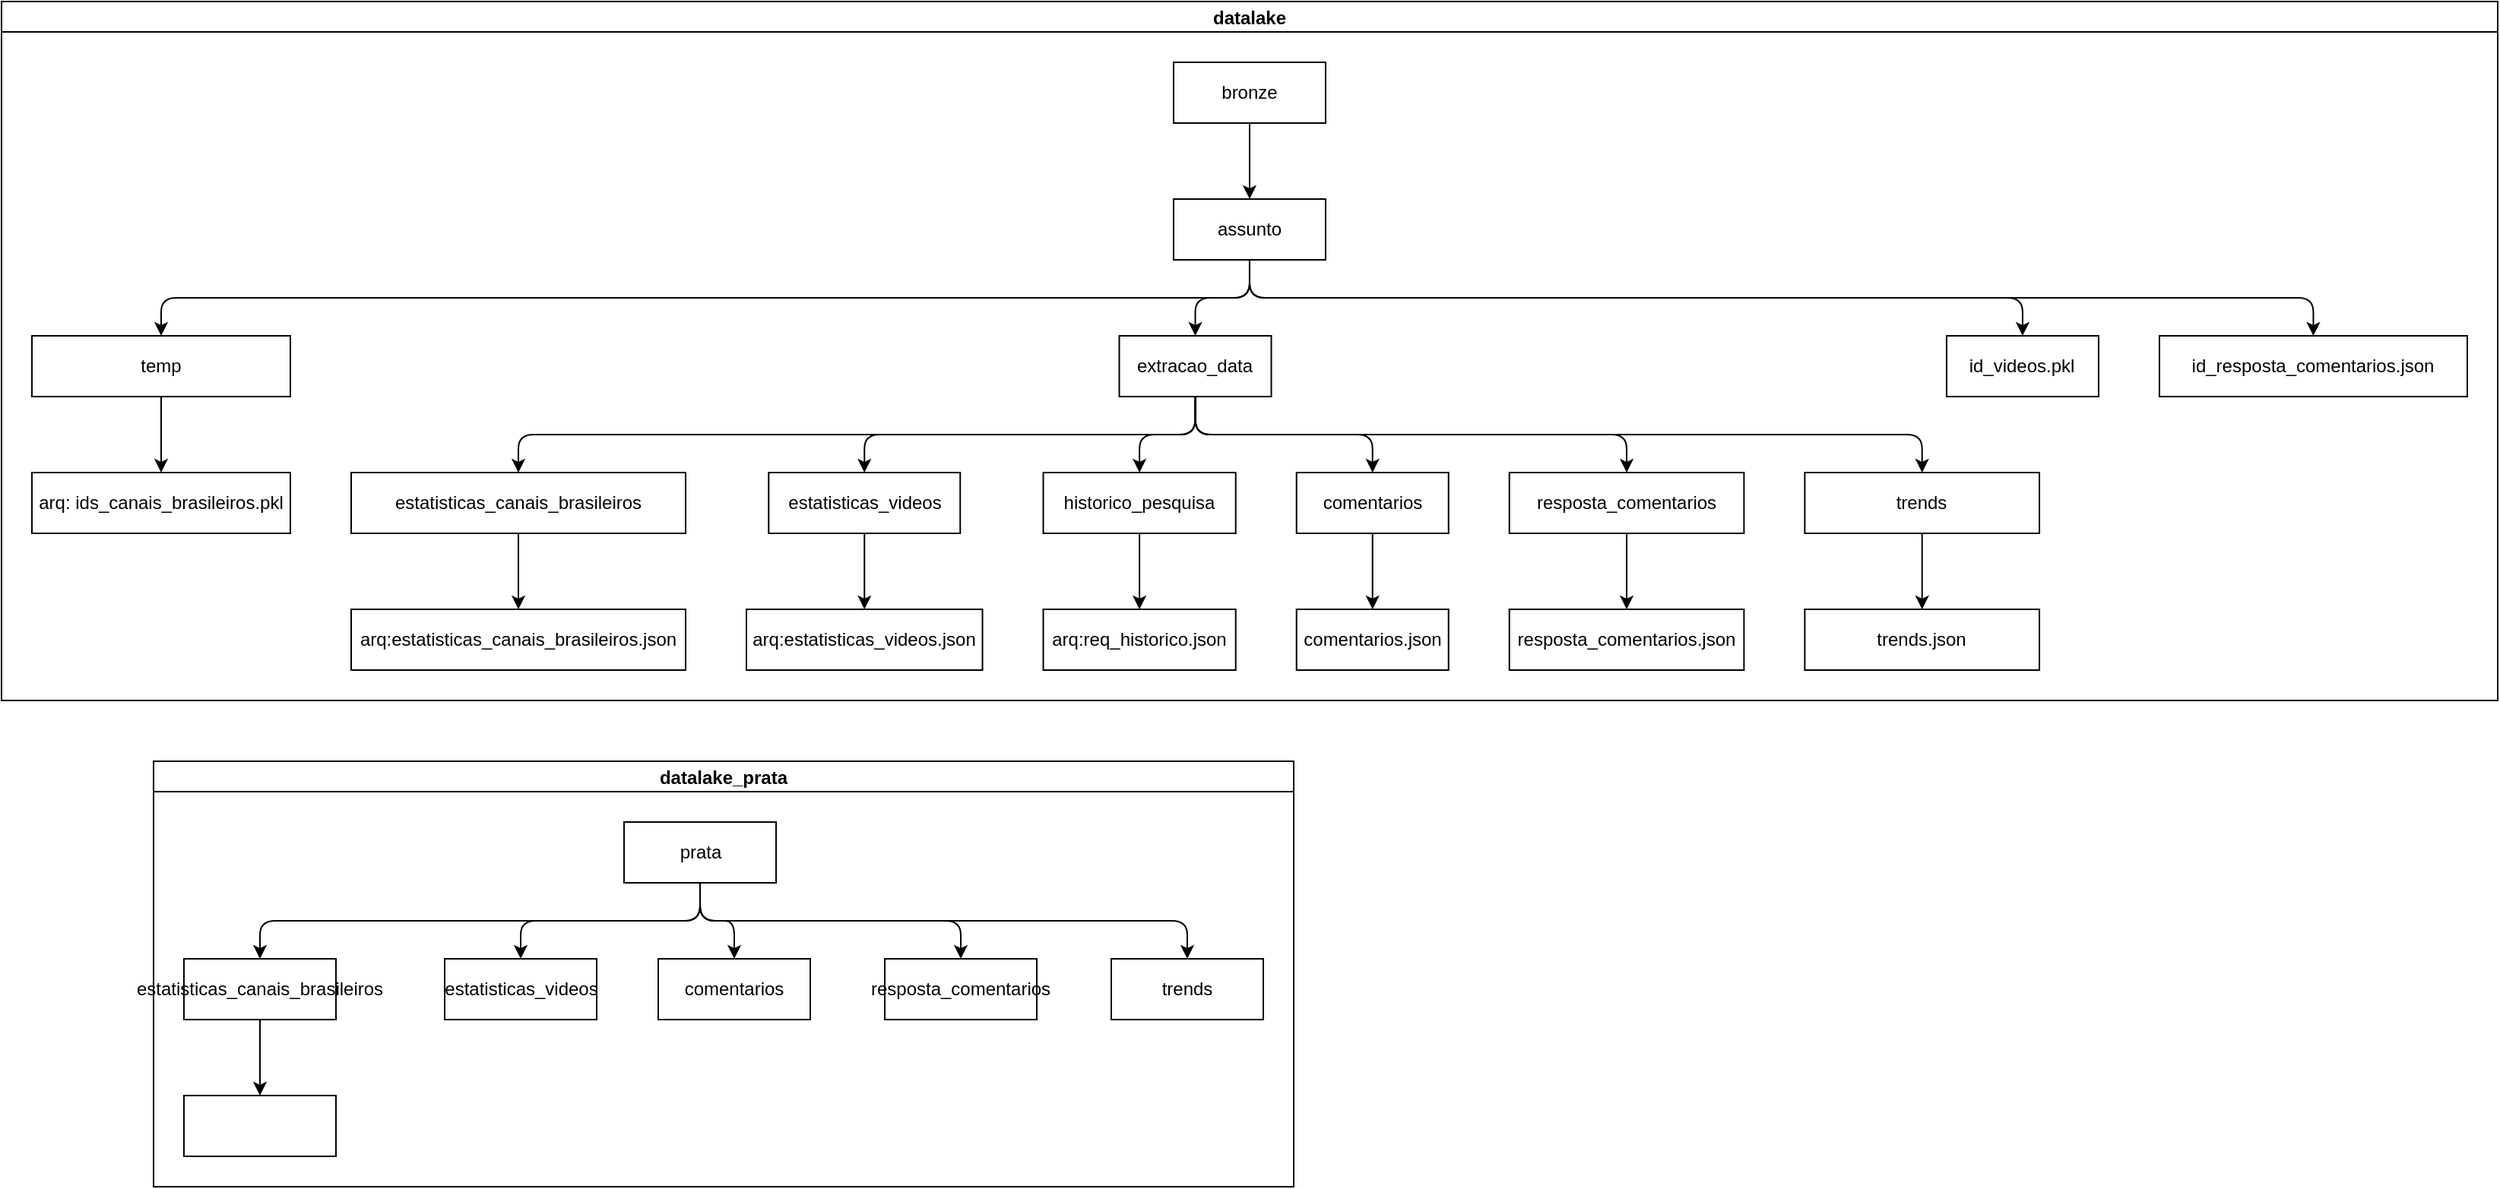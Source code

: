 <mxfile version="24.5.3" type="device">
  <diagram name="Página-1" id="1oK6IXpEQPkTwQP_Tywj">
    <mxGraphModel dx="1434" dy="832" grid="1" gridSize="10" guides="1" tooltips="1" connect="1" arrows="1" fold="1" page="1" pageScale="1" pageWidth="827" pageHeight="1169" math="0" shadow="0">
      <root>
        <mxCell id="0" />
        <mxCell id="1" parent="0" />
        <mxCell id="MQBegtAZe7lp4aGN-AtD-7" value="datalake" style="swimlane;startSize=20;horizontal=1;childLayout=treeLayout;horizontalTree=0;sortEdges=1;resizable=0;containerType=tree;fontSize=12;" parent="1" vertex="1">
          <mxGeometry x="40" y="30" width="1642" height="460" as="geometry" />
        </mxCell>
        <mxCell id="MQBegtAZe7lp4aGN-AtD-8" value="bronze" style="whiteSpace=wrap;html=1;" parent="MQBegtAZe7lp4aGN-AtD-7" vertex="1">
          <mxGeometry x="770.989" y="40" width="100" height="40" as="geometry" />
        </mxCell>
        <mxCell id="MQBegtAZe7lp4aGN-AtD-9" value="assunto" style="whiteSpace=wrap;html=1;" parent="MQBegtAZe7lp4aGN-AtD-7" vertex="1">
          <mxGeometry x="770.989" y="130" width="100" height="40" as="geometry" />
        </mxCell>
        <mxCell id="MQBegtAZe7lp4aGN-AtD-10" value="" style="edgeStyle=elbowEdgeStyle;elbow=vertical;html=1;rounded=1;curved=0;sourcePerimeterSpacing=0;targetPerimeterSpacing=0;startSize=6;endSize=6;" parent="MQBegtAZe7lp4aGN-AtD-7" source="MQBegtAZe7lp4aGN-AtD-8" target="MQBegtAZe7lp4aGN-AtD-9" edge="1">
          <mxGeometry relative="1" as="geometry" />
        </mxCell>
        <mxCell id="MQBegtAZe7lp4aGN-AtD-13" value="" style="edgeStyle=elbowEdgeStyle;elbow=vertical;html=1;rounded=1;curved=0;sourcePerimeterSpacing=0;targetPerimeterSpacing=0;startSize=6;endSize=6;" parent="MQBegtAZe7lp4aGN-AtD-7" source="MQBegtAZe7lp4aGN-AtD-9" target="MQBegtAZe7lp4aGN-AtD-14" edge="1">
          <mxGeometry relative="1" as="geometry">
            <mxPoint x="-5781.254" y="140" as="sourcePoint" />
          </mxGeometry>
        </mxCell>
        <mxCell id="MQBegtAZe7lp4aGN-AtD-14" value="temp" style="whiteSpace=wrap;html=1;" parent="MQBegtAZe7lp4aGN-AtD-7" vertex="1">
          <mxGeometry x="20" y="220" width="170" height="40" as="geometry" />
        </mxCell>
        <mxCell id="MQBegtAZe7lp4aGN-AtD-17" value="" style="edgeStyle=elbowEdgeStyle;elbow=vertical;html=1;rounded=1;curved=0;sourcePerimeterSpacing=0;targetPerimeterSpacing=0;startSize=6;endSize=6;" parent="MQBegtAZe7lp4aGN-AtD-7" source="MQBegtAZe7lp4aGN-AtD-9" target="MQBegtAZe7lp4aGN-AtD-18" edge="1">
          <mxGeometry relative="1" as="geometry">
            <mxPoint x="-5711.254" y="230" as="sourcePoint" />
          </mxGeometry>
        </mxCell>
        <mxCell id="MQBegtAZe7lp4aGN-AtD-18" value="extracao_data" style="whiteSpace=wrap;html=1;" parent="MQBegtAZe7lp4aGN-AtD-7" vertex="1">
          <mxGeometry x="735.26" y="220" width="100" height="40" as="geometry" />
        </mxCell>
        <mxCell id="MQBegtAZe7lp4aGN-AtD-21" value="" style="edgeStyle=elbowEdgeStyle;elbow=vertical;html=1;rounded=1;curved=0;sourcePerimeterSpacing=0;targetPerimeterSpacing=0;startSize=6;endSize=6;" parent="MQBegtAZe7lp4aGN-AtD-7" source="MQBegtAZe7lp4aGN-AtD-18" target="MQBegtAZe7lp4aGN-AtD-22" edge="1">
          <mxGeometry relative="1" as="geometry">
            <mxPoint x="-5523.254" y="230" as="sourcePoint" />
          </mxGeometry>
        </mxCell>
        <mxCell id="MQBegtAZe7lp4aGN-AtD-22" value="estatisticas_canais_brasileiros" style="whiteSpace=wrap;html=1;" parent="MQBegtAZe7lp4aGN-AtD-7" vertex="1">
          <mxGeometry x="230" y="310" width="220" height="40" as="geometry" />
        </mxCell>
        <mxCell id="MQBegtAZe7lp4aGN-AtD-25" value="" style="edgeStyle=elbowEdgeStyle;elbow=vertical;html=1;rounded=1;curved=0;sourcePerimeterSpacing=0;targetPerimeterSpacing=0;startSize=6;endSize=6;" parent="MQBegtAZe7lp4aGN-AtD-7" source="MQBegtAZe7lp4aGN-AtD-18" target="MQBegtAZe7lp4aGN-AtD-26" edge="1">
          <mxGeometry relative="1" as="geometry">
            <mxPoint x="-5085.454" y="240" as="sourcePoint" />
          </mxGeometry>
        </mxCell>
        <mxCell id="MQBegtAZe7lp4aGN-AtD-26" value="estatisticas_videos" style="whiteSpace=wrap;html=1;" parent="MQBegtAZe7lp4aGN-AtD-7" vertex="1">
          <mxGeometry x="504.63" y="310" width="126" height="40" as="geometry" />
        </mxCell>
        <mxCell id="MQBegtAZe7lp4aGN-AtD-29" value="" style="edgeStyle=elbowEdgeStyle;elbow=vertical;html=1;rounded=1;curved=0;sourcePerimeterSpacing=0;targetPerimeterSpacing=0;startSize=6;endSize=6;" parent="MQBegtAZe7lp4aGN-AtD-7" source="MQBegtAZe7lp4aGN-AtD-9" target="MQBegtAZe7lp4aGN-AtD-30" edge="1">
          <mxGeometry relative="1" as="geometry">
            <mxPoint x="-4639.254" y="240" as="sourcePoint" />
          </mxGeometry>
        </mxCell>
        <mxCell id="MQBegtAZe7lp4aGN-AtD-30" value="id_videos.pkl" style="whiteSpace=wrap;html=1;" parent="MQBegtAZe7lp4aGN-AtD-7" vertex="1">
          <mxGeometry x="1279.468" y="220" width="100" height="40" as="geometry" />
        </mxCell>
        <mxCell id="MQBegtAZe7lp4aGN-AtD-31" value="" style="edgeStyle=elbowEdgeStyle;elbow=vertical;html=1;rounded=1;curved=0;sourcePerimeterSpacing=0;targetPerimeterSpacing=0;startSize=6;endSize=6;" parent="MQBegtAZe7lp4aGN-AtD-7" source="MQBegtAZe7lp4aGN-AtD-18" target="MQBegtAZe7lp4aGN-AtD-32" edge="1">
          <mxGeometry relative="1" as="geometry">
            <mxPoint x="-4350.054" y="240" as="sourcePoint" />
          </mxGeometry>
        </mxCell>
        <mxCell id="MQBegtAZe7lp4aGN-AtD-32" value="historico_pesquisa" style="whiteSpace=wrap;html=1;" parent="MQBegtAZe7lp4aGN-AtD-7" vertex="1">
          <mxGeometry x="685.26" y="310" width="126.6" height="40" as="geometry" />
        </mxCell>
        <mxCell id="MQBegtAZe7lp4aGN-AtD-33" value="" style="edgeStyle=elbowEdgeStyle;elbow=vertical;html=1;rounded=1;curved=0;sourcePerimeterSpacing=0;targetPerimeterSpacing=0;startSize=6;endSize=6;" parent="MQBegtAZe7lp4aGN-AtD-7" source="MQBegtAZe7lp4aGN-AtD-32" target="MQBegtAZe7lp4aGN-AtD-34" edge="1">
          <mxGeometry relative="1" as="geometry">
            <mxPoint x="-3969.414" y="330" as="sourcePoint" />
          </mxGeometry>
        </mxCell>
        <mxCell id="MQBegtAZe7lp4aGN-AtD-34" value="arq:req_historico.json" style="whiteSpace=wrap;html=1;" parent="MQBegtAZe7lp4aGN-AtD-7" vertex="1">
          <mxGeometry x="685.26" y="400" width="126.6" height="40" as="geometry" />
        </mxCell>
        <mxCell id="MQBegtAZe7lp4aGN-AtD-35" value="" style="edgeStyle=elbowEdgeStyle;elbow=vertical;html=1;rounded=1;curved=0;sourcePerimeterSpacing=0;targetPerimeterSpacing=0;startSize=6;endSize=6;" parent="MQBegtAZe7lp4aGN-AtD-7" source="MQBegtAZe7lp4aGN-AtD-26" target="MQBegtAZe7lp4aGN-AtD-36" edge="1">
          <mxGeometry relative="1" as="geometry">
            <mxPoint x="-3969.294" y="330" as="sourcePoint" />
          </mxGeometry>
        </mxCell>
        <mxCell id="MQBegtAZe7lp4aGN-AtD-36" value="arq:estatisticas_videos.json" style="whiteSpace=wrap;html=1;" parent="MQBegtAZe7lp4aGN-AtD-7" vertex="1">
          <mxGeometry x="490" y="400" width="155.26" height="40" as="geometry" />
        </mxCell>
        <mxCell id="MQBegtAZe7lp4aGN-AtD-37" value="" style="edgeStyle=elbowEdgeStyle;elbow=vertical;html=1;rounded=1;curved=0;sourcePerimeterSpacing=0;targetPerimeterSpacing=0;startSize=6;endSize=6;" parent="MQBegtAZe7lp4aGN-AtD-7" source="MQBegtAZe7lp4aGN-AtD-22" target="MQBegtAZe7lp4aGN-AtD-38" edge="1">
          <mxGeometry relative="1" as="geometry">
            <mxPoint x="-3968.828" y="330" as="sourcePoint" />
          </mxGeometry>
        </mxCell>
        <mxCell id="MQBegtAZe7lp4aGN-AtD-38" value="arq:estatisticas_canais_brasileiros.json" style="whiteSpace=wrap;html=1;" parent="MQBegtAZe7lp4aGN-AtD-7" vertex="1">
          <mxGeometry x="230" y="400" width="220" height="40" as="geometry" />
        </mxCell>
        <mxCell id="MQBegtAZe7lp4aGN-AtD-39" value="" style="edgeStyle=elbowEdgeStyle;elbow=vertical;html=1;rounded=1;curved=0;sourcePerimeterSpacing=0;targetPerimeterSpacing=0;startSize=6;endSize=6;" parent="MQBegtAZe7lp4aGN-AtD-7" source="MQBegtAZe7lp4aGN-AtD-18" target="MQBegtAZe7lp4aGN-AtD-40" edge="1">
          <mxGeometry relative="1" as="geometry">
            <mxPoint x="-4003.998" y="240" as="sourcePoint" />
          </mxGeometry>
        </mxCell>
        <mxCell id="MQBegtAZe7lp4aGN-AtD-40" value="comentarios" style="whiteSpace=wrap;html=1;" parent="MQBegtAZe7lp4aGN-AtD-7" vertex="1">
          <mxGeometry x="851.86" y="310" width="100" height="40" as="geometry" />
        </mxCell>
        <mxCell id="MQBegtAZe7lp4aGN-AtD-41" value="" style="edgeStyle=elbowEdgeStyle;elbow=vertical;html=1;rounded=1;curved=0;sourcePerimeterSpacing=0;targetPerimeterSpacing=0;startSize=6;endSize=6;" parent="MQBegtAZe7lp4aGN-AtD-7" source="MQBegtAZe7lp4aGN-AtD-40" target="MQBegtAZe7lp4aGN-AtD-42" edge="1">
          <mxGeometry relative="1" as="geometry">
            <mxPoint x="-3545.254" y="330" as="sourcePoint" />
          </mxGeometry>
        </mxCell>
        <mxCell id="MQBegtAZe7lp4aGN-AtD-42" value="comentarios.json" style="whiteSpace=wrap;html=1;" parent="MQBegtAZe7lp4aGN-AtD-7" vertex="1">
          <mxGeometry x="851.86" y="400" width="100" height="40" as="geometry" />
        </mxCell>
        <mxCell id="MQBegtAZe7lp4aGN-AtD-43" value="" style="edgeStyle=elbowEdgeStyle;elbow=vertical;html=1;rounded=1;curved=0;sourcePerimeterSpacing=0;targetPerimeterSpacing=0;startSize=6;endSize=6;" parent="MQBegtAZe7lp4aGN-AtD-7" source="MQBegtAZe7lp4aGN-AtD-9" target="MQBegtAZe7lp4aGN-AtD-44" edge="1">
          <mxGeometry relative="1" as="geometry">
            <mxPoint x="-3580.254" y="240" as="sourcePoint" />
          </mxGeometry>
        </mxCell>
        <mxCell id="MQBegtAZe7lp4aGN-AtD-44" value="id_resposta_comentarios.json" style="whiteSpace=wrap;html=1;" parent="MQBegtAZe7lp4aGN-AtD-7" vertex="1">
          <mxGeometry x="1419.468" y="220" width="202.51" height="40" as="geometry" />
        </mxCell>
        <mxCell id="MQBegtAZe7lp4aGN-AtD-45" value="" style="edgeStyle=elbowEdgeStyle;elbow=vertical;html=1;rounded=1;curved=0;sourcePerimeterSpacing=0;targetPerimeterSpacing=0;startSize=6;endSize=6;" parent="MQBegtAZe7lp4aGN-AtD-7" source="MQBegtAZe7lp4aGN-AtD-18" target="MQBegtAZe7lp4aGN-AtD-46" edge="1">
          <mxGeometry relative="1" as="geometry">
            <mxPoint x="-2848.388" y="300" as="sourcePoint" />
          </mxGeometry>
        </mxCell>
        <mxCell id="MQBegtAZe7lp4aGN-AtD-46" value="resposta_comentarios" style="whiteSpace=wrap;html=1;" parent="MQBegtAZe7lp4aGN-AtD-7" vertex="1">
          <mxGeometry x="991.86" y="310" width="154.33" height="40" as="geometry" />
        </mxCell>
        <mxCell id="MQBegtAZe7lp4aGN-AtD-47" value="" style="edgeStyle=elbowEdgeStyle;elbow=vertical;html=1;rounded=1;curved=0;sourcePerimeterSpacing=0;targetPerimeterSpacing=0;startSize=6;endSize=6;" parent="MQBegtAZe7lp4aGN-AtD-7" source="MQBegtAZe7lp4aGN-AtD-46" target="MQBegtAZe7lp4aGN-AtD-48" edge="1">
          <mxGeometry relative="1" as="geometry">
            <mxPoint x="-1610.39" y="300" as="sourcePoint" />
          </mxGeometry>
        </mxCell>
        <mxCell id="MQBegtAZe7lp4aGN-AtD-48" value="resposta_comentarios.json" style="whiteSpace=wrap;html=1;" parent="MQBegtAZe7lp4aGN-AtD-7" vertex="1">
          <mxGeometry x="991.86" y="400" width="154.33" height="40" as="geometry" />
        </mxCell>
        <mxCell id="MQBegtAZe7lp4aGN-AtD-51" value="" style="edgeStyle=elbowEdgeStyle;elbow=vertical;html=1;rounded=1;curved=0;sourcePerimeterSpacing=0;targetPerimeterSpacing=0;startSize=6;endSize=6;" parent="MQBegtAZe7lp4aGN-AtD-7" source="MQBegtAZe7lp4aGN-AtD-18" target="MQBegtAZe7lp4aGN-AtD-52" edge="1">
          <mxGeometry relative="1" as="geometry">
            <mxPoint x="-918.194" y="300" as="sourcePoint" />
          </mxGeometry>
        </mxCell>
        <mxCell id="MQBegtAZe7lp4aGN-AtD-52" value="trends" style="whiteSpace=wrap;html=1;" parent="MQBegtAZe7lp4aGN-AtD-7" vertex="1">
          <mxGeometry x="1186.19" y="310" width="154.33" height="40" as="geometry" />
        </mxCell>
        <mxCell id="MQBegtAZe7lp4aGN-AtD-53" value="" style="edgeStyle=elbowEdgeStyle;elbow=vertical;html=1;rounded=1;curved=0;sourcePerimeterSpacing=0;targetPerimeterSpacing=0;startSize=6;endSize=6;" parent="MQBegtAZe7lp4aGN-AtD-7" source="MQBegtAZe7lp4aGN-AtD-52" target="MQBegtAZe7lp4aGN-AtD-54" edge="1">
          <mxGeometry relative="1" as="geometry">
            <mxPoint x="-217.463" y="300" as="sourcePoint" />
          </mxGeometry>
        </mxCell>
        <mxCell id="MQBegtAZe7lp4aGN-AtD-54" value="trends.json" style="whiteSpace=wrap;html=1;" parent="MQBegtAZe7lp4aGN-AtD-7" vertex="1">
          <mxGeometry x="1186.19" y="400" width="154.33" height="40" as="geometry" />
        </mxCell>
        <mxCell id="1GQU1gPPZkI1sMgtMD30-1" value="" style="edgeStyle=elbowEdgeStyle;elbow=vertical;html=1;rounded=1;curved=0;sourcePerimeterSpacing=0;targetPerimeterSpacing=0;startSize=6;endSize=6;" parent="MQBegtAZe7lp4aGN-AtD-7" source="MQBegtAZe7lp4aGN-AtD-14" target="1GQU1gPPZkI1sMgtMD30-2" edge="1">
          <mxGeometry relative="1" as="geometry">
            <mxPoint x="-131.463" y="210" as="sourcePoint" />
          </mxGeometry>
        </mxCell>
        <mxCell id="1GQU1gPPZkI1sMgtMD30-2" value="arq: ids_canais_brasileiros.pkl" style="whiteSpace=wrap;html=1;" parent="MQBegtAZe7lp4aGN-AtD-7" vertex="1">
          <mxGeometry x="20" y="310" width="170" height="40" as="geometry" />
        </mxCell>
        <mxCell id="MQBegtAZe7lp4aGN-AtD-55" value="datalake_prata" style="swimlane;startSize=20;horizontal=1;childLayout=treeLayout;horizontalTree=0;sortEdges=1;resizable=0;containerType=tree;fontSize=12;" parent="1" vertex="1">
          <mxGeometry x="140" y="530" width="750" height="280" as="geometry" />
        </mxCell>
        <mxCell id="MQBegtAZe7lp4aGN-AtD-56" value="prata" style="whiteSpace=wrap;html=1;" parent="MQBegtAZe7lp4aGN-AtD-55" vertex="1">
          <mxGeometry x="309.5" y="40" width="100" height="40" as="geometry" />
        </mxCell>
        <mxCell id="MQBegtAZe7lp4aGN-AtD-57" value="estatisticas_canais_brasileiros" style="whiteSpace=wrap;html=1;" parent="MQBegtAZe7lp4aGN-AtD-55" vertex="1">
          <mxGeometry x="20" y="130" width="100" height="40" as="geometry" />
        </mxCell>
        <mxCell id="MQBegtAZe7lp4aGN-AtD-58" value="" style="edgeStyle=elbowEdgeStyle;elbow=vertical;html=1;rounded=1;curved=0;sourcePerimeterSpacing=0;targetPerimeterSpacing=0;startSize=6;endSize=6;" parent="MQBegtAZe7lp4aGN-AtD-55" source="MQBegtAZe7lp4aGN-AtD-56" target="MQBegtAZe7lp4aGN-AtD-57" edge="1">
          <mxGeometry relative="1" as="geometry" />
        </mxCell>
        <mxCell id="MQBegtAZe7lp4aGN-AtD-61" value="" style="edgeStyle=elbowEdgeStyle;elbow=vertical;html=1;rounded=1;curved=0;sourcePerimeterSpacing=0;targetPerimeterSpacing=0;startSize=6;endSize=6;" parent="MQBegtAZe7lp4aGN-AtD-55" source="MQBegtAZe7lp4aGN-AtD-57" target="MQBegtAZe7lp4aGN-AtD-62" edge="1">
          <mxGeometry relative="1" as="geometry">
            <mxPoint x="-1584" y="610" as="sourcePoint" />
          </mxGeometry>
        </mxCell>
        <mxCell id="MQBegtAZe7lp4aGN-AtD-62" value="" style="whiteSpace=wrap;html=1;" parent="MQBegtAZe7lp4aGN-AtD-55" vertex="1">
          <mxGeometry x="20" y="220" width="100" height="40" as="geometry" />
        </mxCell>
        <mxCell id="MQBegtAZe7lp4aGN-AtD-63" value="" style="edgeStyle=elbowEdgeStyle;elbow=vertical;html=1;rounded=1;curved=0;sourcePerimeterSpacing=0;targetPerimeterSpacing=0;startSize=6;endSize=6;" parent="MQBegtAZe7lp4aGN-AtD-55" source="MQBegtAZe7lp4aGN-AtD-56" target="MQBegtAZe7lp4aGN-AtD-64" edge="1">
          <mxGeometry relative="1" as="geometry">
            <mxPoint x="-1584" y="610" as="sourcePoint" />
          </mxGeometry>
        </mxCell>
        <mxCell id="MQBegtAZe7lp4aGN-AtD-64" value="estatisticas_videos" style="whiteSpace=wrap;html=1;" parent="MQBegtAZe7lp4aGN-AtD-55" vertex="1">
          <mxGeometry x="191.5" y="130" width="100" height="40" as="geometry" />
        </mxCell>
        <mxCell id="MQBegtAZe7lp4aGN-AtD-68" value="" style="edgeStyle=elbowEdgeStyle;elbow=vertical;html=1;rounded=1;curved=0;sourcePerimeterSpacing=0;targetPerimeterSpacing=0;startSize=6;endSize=6;" parent="MQBegtAZe7lp4aGN-AtD-55" source="MQBegtAZe7lp4aGN-AtD-56" target="MQBegtAZe7lp4aGN-AtD-69" edge="1">
          <mxGeometry relative="1" as="geometry">
            <mxPoint x="-807" y="610" as="sourcePoint" />
          </mxGeometry>
        </mxCell>
        <mxCell id="MQBegtAZe7lp4aGN-AtD-69" value="comentarios" style="whiteSpace=wrap;html=1;" parent="MQBegtAZe7lp4aGN-AtD-55" vertex="1">
          <mxGeometry x="332" y="130" width="100" height="40" as="geometry" />
        </mxCell>
        <mxCell id="MQBegtAZe7lp4aGN-AtD-70" value="" style="edgeStyle=elbowEdgeStyle;elbow=vertical;html=1;rounded=1;curved=0;sourcePerimeterSpacing=0;targetPerimeterSpacing=0;startSize=6;endSize=6;" parent="MQBegtAZe7lp4aGN-AtD-55" source="MQBegtAZe7lp4aGN-AtD-56" target="MQBegtAZe7lp4aGN-AtD-71" edge="1">
          <mxGeometry relative="1" as="geometry">
            <mxPoint x="-464" y="610" as="sourcePoint" />
          </mxGeometry>
        </mxCell>
        <mxCell id="MQBegtAZe7lp4aGN-AtD-71" value="resposta_comentarios" style="whiteSpace=wrap;html=1;" parent="MQBegtAZe7lp4aGN-AtD-55" vertex="1">
          <mxGeometry x="481" y="130" width="100" height="40" as="geometry" />
        </mxCell>
        <mxCell id="MQBegtAZe7lp4aGN-AtD-72" value="" style="edgeStyle=elbowEdgeStyle;elbow=vertical;html=1;rounded=1;curved=0;sourcePerimeterSpacing=0;targetPerimeterSpacing=0;startSize=6;endSize=6;" parent="MQBegtAZe7lp4aGN-AtD-55" source="MQBegtAZe7lp4aGN-AtD-56" target="MQBegtAZe7lp4aGN-AtD-73" edge="1">
          <mxGeometry relative="1" as="geometry">
            <mxPoint x="19.5" y="610" as="sourcePoint" />
          </mxGeometry>
        </mxCell>
        <mxCell id="MQBegtAZe7lp4aGN-AtD-73" value="trends" style="whiteSpace=wrap;html=1;" parent="MQBegtAZe7lp4aGN-AtD-55" vertex="1">
          <mxGeometry x="630" y="130" width="100" height="40" as="geometry" />
        </mxCell>
      </root>
    </mxGraphModel>
  </diagram>
</mxfile>
